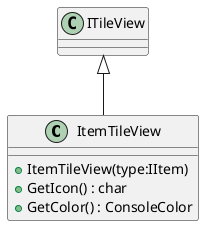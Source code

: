 @startuml
class ItemTileView {
    + ItemTileView(type:IItem)
    + GetIcon() : char
    + GetColor() : ConsoleColor
}
ITileView <|-- ItemTileView
@enduml

